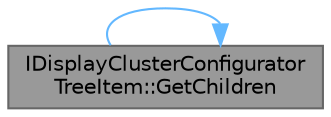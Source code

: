digraph "IDisplayClusterConfiguratorTreeItem::GetChildren"
{
 // INTERACTIVE_SVG=YES
 // LATEX_PDF_SIZE
  bgcolor="transparent";
  edge [fontname=Helvetica,fontsize=10,labelfontname=Helvetica,labelfontsize=10];
  node [fontname=Helvetica,fontsize=10,shape=box,height=0.2,width=0.4];
  rankdir="LR";
  Node1 [id="Node000001",label="IDisplayClusterConfigurator\lTreeItem::GetChildren",height=0.2,width=0.4,color="gray40", fillcolor="grey60", style="filled", fontcolor="black",tooltip="The array of children for this item."];
  Node1 -> Node1 [id="edge1_Node000001_Node000001",color="steelblue1",style="solid",tooltip=" "];
}
